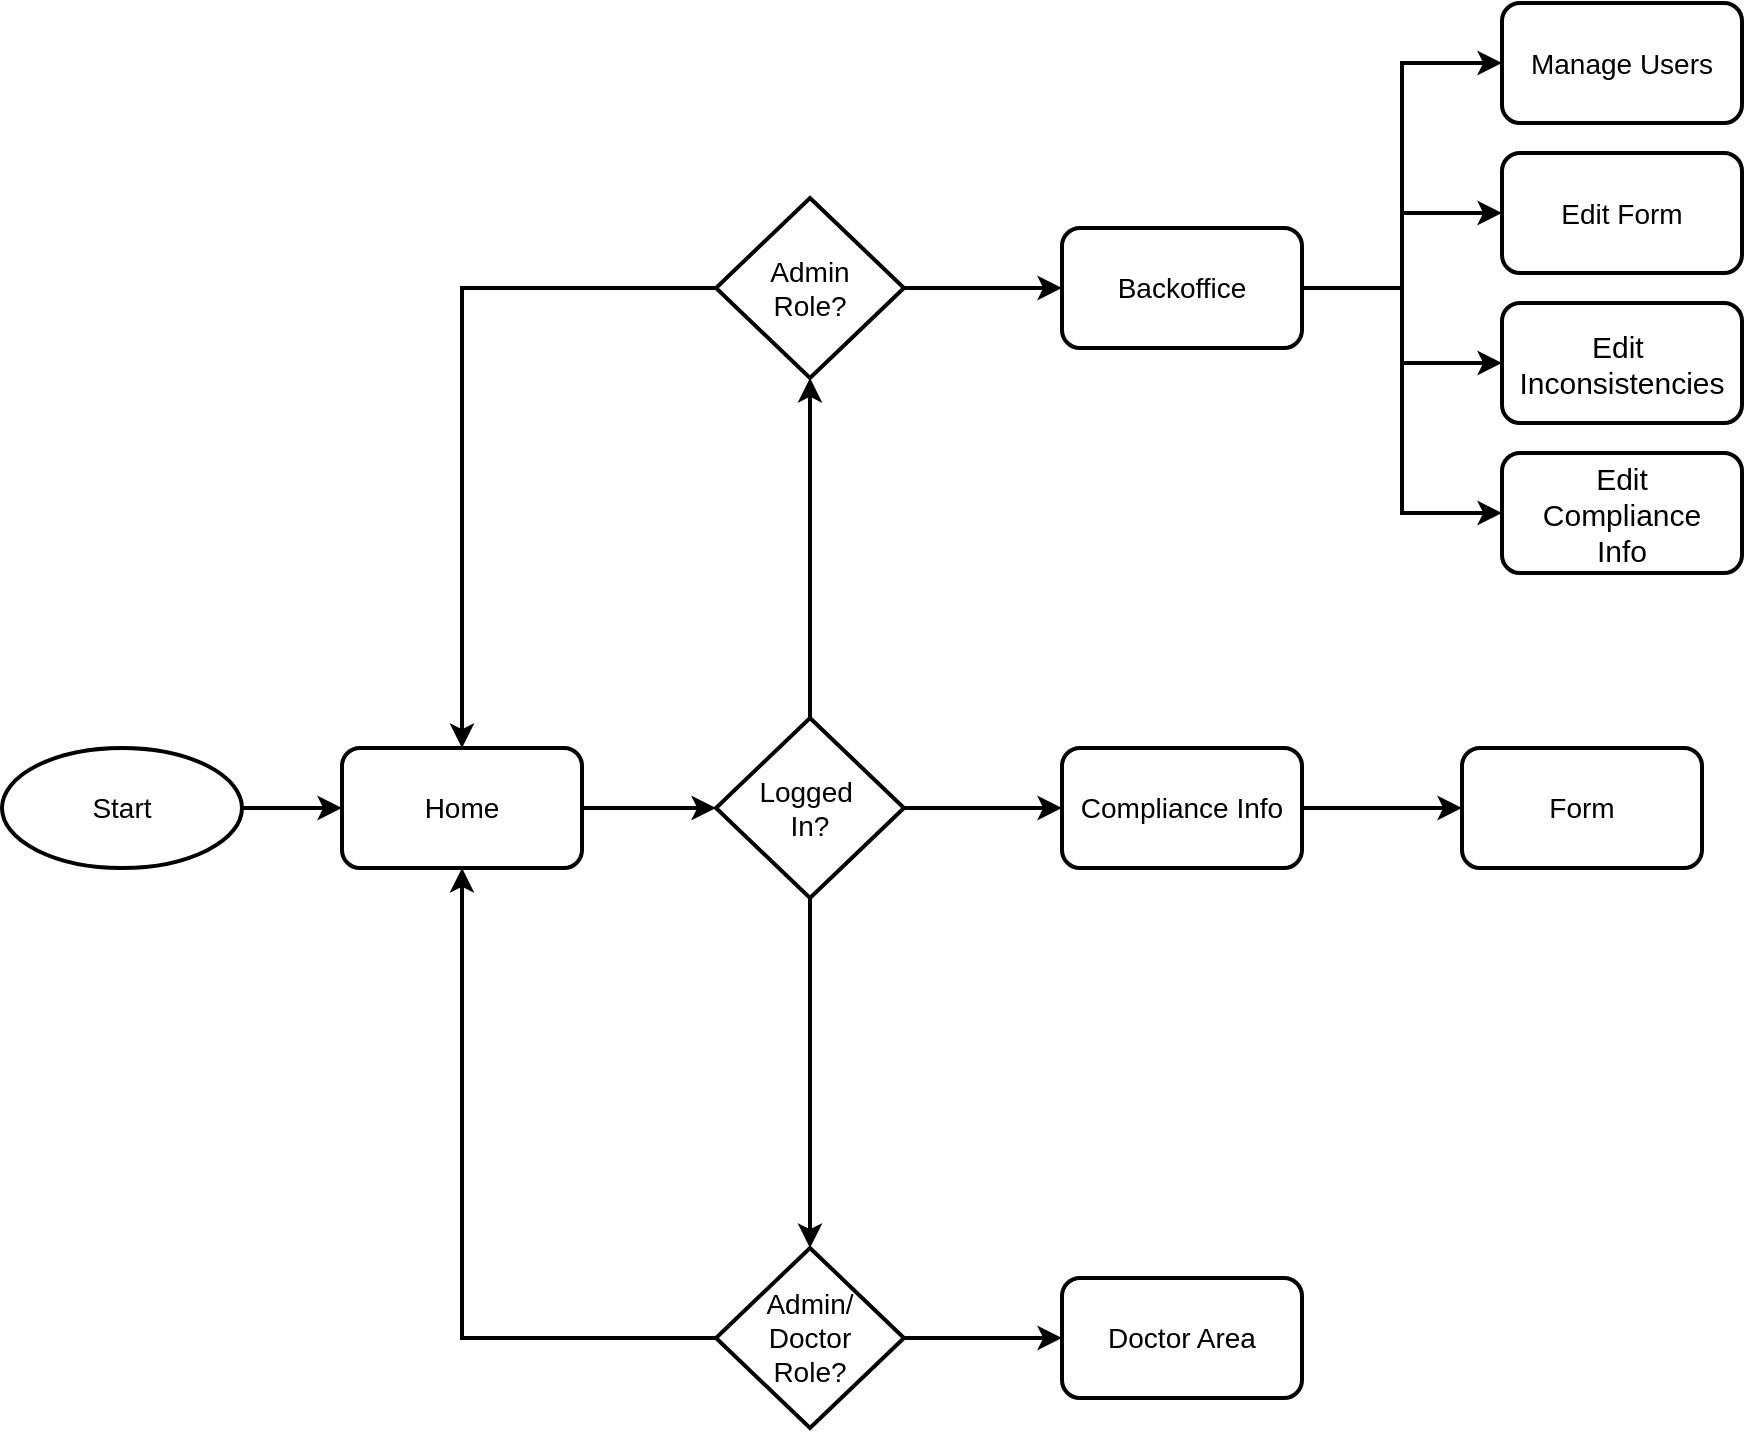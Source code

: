 <mxfile version="24.4.10" type="device">
  <diagram name="Page-1" id="3A66METMth8Vbupnnl0n">
    <mxGraphModel dx="1500" dy="1976" grid="1" gridSize="10" guides="1" tooltips="1" connect="1" arrows="1" fold="1" page="1" pageScale="1" pageWidth="827" pageHeight="1169" math="0" shadow="0">
      <root>
        <mxCell id="0" />
        <mxCell id="1" parent="0" />
        <mxCell id="6TZLIThA7y1S9sZSWOoX-13" style="edgeStyle=orthogonalEdgeStyle;rounded=0;orthogonalLoop=1;jettySize=auto;html=1;exitX=1;exitY=0.5;exitDx=0;exitDy=0;entryX=0;entryY=0.5;entryDx=0;entryDy=0;strokeWidth=2;" edge="1" parent="1" source="6TZLIThA7y1S9sZSWOoX-1" target="6TZLIThA7y1S9sZSWOoX-2">
          <mxGeometry relative="1" as="geometry" />
        </mxCell>
        <mxCell id="6TZLIThA7y1S9sZSWOoX-1" value="&lt;font style=&quot;font-size: 14px;&quot;&gt;Start&lt;/font&gt;" style="ellipse;whiteSpace=wrap;html=1;strokeWidth=2;" vertex="1" parent="1">
          <mxGeometry x="10" y="310" width="120" height="60" as="geometry" />
        </mxCell>
        <mxCell id="6TZLIThA7y1S9sZSWOoX-4" style="edgeStyle=orthogonalEdgeStyle;rounded=0;orthogonalLoop=1;jettySize=auto;html=1;exitX=1;exitY=0.5;exitDx=0;exitDy=0;entryX=0;entryY=0.5;entryDx=0;entryDy=0;strokeWidth=2;" edge="1" parent="1" source="6TZLIThA7y1S9sZSWOoX-2" target="6TZLIThA7y1S9sZSWOoX-3">
          <mxGeometry relative="1" as="geometry" />
        </mxCell>
        <mxCell id="6TZLIThA7y1S9sZSWOoX-2" value="&lt;font style=&quot;font-size: 14px;&quot;&gt;Home&lt;/font&gt;" style="rounded=1;whiteSpace=wrap;html=1;strokeWidth=2;" vertex="1" parent="1">
          <mxGeometry x="180" y="310" width="120" height="60" as="geometry" />
        </mxCell>
        <mxCell id="6TZLIThA7y1S9sZSWOoX-7" style="edgeStyle=orthogonalEdgeStyle;rounded=0;orthogonalLoop=1;jettySize=auto;html=1;exitX=1;exitY=0.5;exitDx=0;exitDy=0;entryX=0;entryY=0.5;entryDx=0;entryDy=0;strokeWidth=2;" edge="1" parent="1" source="6TZLIThA7y1S9sZSWOoX-3" target="6TZLIThA7y1S9sZSWOoX-6">
          <mxGeometry relative="1" as="geometry" />
        </mxCell>
        <mxCell id="6TZLIThA7y1S9sZSWOoX-14" style="edgeStyle=orthogonalEdgeStyle;rounded=0;orthogonalLoop=1;jettySize=auto;html=1;exitX=0.5;exitY=0;exitDx=0;exitDy=0;entryX=0.5;entryY=1;entryDx=0;entryDy=0;strokeWidth=2;" edge="1" parent="1" source="6TZLIThA7y1S9sZSWOoX-3" target="6TZLIThA7y1S9sZSWOoX-10">
          <mxGeometry relative="1" as="geometry" />
        </mxCell>
        <mxCell id="6TZLIThA7y1S9sZSWOoX-18" style="edgeStyle=orthogonalEdgeStyle;rounded=0;orthogonalLoop=1;jettySize=auto;html=1;exitX=0.5;exitY=1;exitDx=0;exitDy=0;entryX=0.5;entryY=0;entryDx=0;entryDy=0;strokeWidth=2;" edge="1" parent="1" source="6TZLIThA7y1S9sZSWOoX-3" target="6TZLIThA7y1S9sZSWOoX-16">
          <mxGeometry relative="1" as="geometry" />
        </mxCell>
        <mxCell id="6TZLIThA7y1S9sZSWOoX-3" value="&lt;font style=&quot;font-size: 14px;&quot;&gt;Logged&amp;nbsp;&lt;/font&gt;&lt;div style=&quot;font-size: 14px;&quot;&gt;&lt;font style=&quot;font-size: 14px;&quot;&gt;In?&lt;/font&gt;&lt;/div&gt;" style="rhombus;whiteSpace=wrap;html=1;strokeWidth=2;" vertex="1" parent="1">
          <mxGeometry x="367" y="295" width="94" height="90" as="geometry" />
        </mxCell>
        <mxCell id="6TZLIThA7y1S9sZSWOoX-31" style="edgeStyle=orthogonalEdgeStyle;rounded=0;orthogonalLoop=1;jettySize=auto;html=1;exitX=1;exitY=0.5;exitDx=0;exitDy=0;entryX=0;entryY=0.5;entryDx=0;entryDy=0;strokeWidth=2;" edge="1" parent="1" source="6TZLIThA7y1S9sZSWOoX-6" target="6TZLIThA7y1S9sZSWOoX-30">
          <mxGeometry relative="1" as="geometry" />
        </mxCell>
        <mxCell id="6TZLIThA7y1S9sZSWOoX-6" value="&lt;font style=&quot;font-size: 14px;&quot;&gt;Compliance Info&lt;/font&gt;" style="rounded=1;whiteSpace=wrap;html=1;strokeWidth=2;" vertex="1" parent="1">
          <mxGeometry x="540" y="310" width="120" height="60" as="geometry" />
        </mxCell>
        <mxCell id="6TZLIThA7y1S9sZSWOoX-22" style="edgeStyle=orthogonalEdgeStyle;rounded=0;orthogonalLoop=1;jettySize=auto;html=1;exitX=1;exitY=0.5;exitDx=0;exitDy=0;entryX=0;entryY=0.5;entryDx=0;entryDy=0;strokeWidth=2;" edge="1" parent="1" source="6TZLIThA7y1S9sZSWOoX-8" target="6TZLIThA7y1S9sZSWOoX-21">
          <mxGeometry relative="1" as="geometry" />
        </mxCell>
        <mxCell id="6TZLIThA7y1S9sZSWOoX-8" value="&lt;font style=&quot;font-size: 14px;&quot;&gt;Backoffice&lt;/font&gt;" style="rounded=1;whiteSpace=wrap;html=1;strokeWidth=2;" vertex="1" parent="1">
          <mxGeometry x="540" y="50" width="120" height="60" as="geometry" />
        </mxCell>
        <mxCell id="6TZLIThA7y1S9sZSWOoX-9" value="&lt;font style=&quot;font-size: 14px;&quot;&gt;Doctor Area&lt;/font&gt;" style="rounded=1;whiteSpace=wrap;html=1;strokeWidth=2;" vertex="1" parent="1">
          <mxGeometry x="540" y="575" width="120" height="60" as="geometry" />
        </mxCell>
        <mxCell id="6TZLIThA7y1S9sZSWOoX-11" style="edgeStyle=orthogonalEdgeStyle;rounded=0;orthogonalLoop=1;jettySize=auto;html=1;exitX=1;exitY=0.5;exitDx=0;exitDy=0;entryX=0;entryY=0.5;entryDx=0;entryDy=0;strokeWidth=2;" edge="1" parent="1" source="6TZLIThA7y1S9sZSWOoX-10" target="6TZLIThA7y1S9sZSWOoX-8">
          <mxGeometry relative="1" as="geometry" />
        </mxCell>
        <mxCell id="6TZLIThA7y1S9sZSWOoX-15" style="edgeStyle=orthogonalEdgeStyle;rounded=0;orthogonalLoop=1;jettySize=auto;html=1;exitX=0;exitY=0.5;exitDx=0;exitDy=0;entryX=0.5;entryY=0;entryDx=0;entryDy=0;strokeWidth=2;" edge="1" parent="1" source="6TZLIThA7y1S9sZSWOoX-10" target="6TZLIThA7y1S9sZSWOoX-2">
          <mxGeometry relative="1" as="geometry">
            <mxPoint x="240" y="80" as="targetPoint" />
          </mxGeometry>
        </mxCell>
        <mxCell id="6TZLIThA7y1S9sZSWOoX-10" value="&lt;font style=&quot;font-size: 14px;&quot;&gt;Admin&lt;/font&gt;&lt;div style=&quot;font-size: 14px;&quot;&gt;&lt;font style=&quot;font-size: 14px;&quot;&gt;Role?&lt;/font&gt;&lt;/div&gt;" style="rhombus;whiteSpace=wrap;html=1;strokeWidth=2;" vertex="1" parent="1">
          <mxGeometry x="367" y="35" width="94" height="90" as="geometry" />
        </mxCell>
        <mxCell id="6TZLIThA7y1S9sZSWOoX-17" style="edgeStyle=orthogonalEdgeStyle;rounded=0;orthogonalLoop=1;jettySize=auto;html=1;exitX=1;exitY=0.5;exitDx=0;exitDy=0;entryX=0;entryY=0.5;entryDx=0;entryDy=0;strokeWidth=2;" edge="1" parent="1" source="6TZLIThA7y1S9sZSWOoX-16" target="6TZLIThA7y1S9sZSWOoX-9">
          <mxGeometry relative="1" as="geometry" />
        </mxCell>
        <mxCell id="6TZLIThA7y1S9sZSWOoX-20" style="edgeStyle=orthogonalEdgeStyle;rounded=0;orthogonalLoop=1;jettySize=auto;html=1;exitX=0;exitY=0.5;exitDx=0;exitDy=0;entryX=0.5;entryY=1;entryDx=0;entryDy=0;strokeWidth=2;" edge="1" parent="1" source="6TZLIThA7y1S9sZSWOoX-16" target="6TZLIThA7y1S9sZSWOoX-2">
          <mxGeometry relative="1" as="geometry">
            <mxPoint x="240" y="340" as="targetPoint" />
          </mxGeometry>
        </mxCell>
        <mxCell id="6TZLIThA7y1S9sZSWOoX-16" value="&lt;font style=&quot;font-size: 14px;&quot;&gt;Admin/&lt;/font&gt;&lt;div style=&quot;font-size: 14px;&quot;&gt;&lt;font style=&quot;font-size: 14px;&quot;&gt;Doctor&lt;br&gt;&lt;/font&gt;&lt;div style=&quot;&quot;&gt;&lt;font style=&quot;font-size: 14px;&quot;&gt;Role?&lt;/font&gt;&lt;/div&gt;&lt;/div&gt;" style="rhombus;whiteSpace=wrap;html=1;strokeWidth=2;" vertex="1" parent="1">
          <mxGeometry x="367" y="560" width="94" height="90" as="geometry" />
        </mxCell>
        <mxCell id="6TZLIThA7y1S9sZSWOoX-21" value="&lt;font style=&quot;font-size: 14px;&quot;&gt;Edit Form&lt;/font&gt;" style="rounded=1;whiteSpace=wrap;html=1;strokeWidth=2;" vertex="1" parent="1">
          <mxGeometry x="760" y="12.5" width="120" height="60" as="geometry" />
        </mxCell>
        <mxCell id="6TZLIThA7y1S9sZSWOoX-23" value="&lt;font style=&quot;font-size: 15px;&quot;&gt;Edit&amp;nbsp;&lt;/font&gt;&lt;div style=&quot;font-size: 15px;&quot;&gt;&lt;font style=&quot;font-size: 15px;&quot;&gt;Inconsistencies&lt;/font&gt;&lt;/div&gt;" style="rounded=1;whiteSpace=wrap;html=1;strokeWidth=2;" vertex="1" parent="1">
          <mxGeometry x="760" y="87.5" width="120" height="60" as="geometry" />
        </mxCell>
        <mxCell id="6TZLIThA7y1S9sZSWOoX-24" value="&lt;font style=&quot;font-size: 14px;&quot;&gt;Manage Users&lt;/font&gt;" style="rounded=1;whiteSpace=wrap;html=1;strokeWidth=2;" vertex="1" parent="1">
          <mxGeometry x="760" y="-62.5" width="120" height="60" as="geometry" />
        </mxCell>
        <mxCell id="6TZLIThA7y1S9sZSWOoX-28" value="" style="endArrow=classic;startArrow=classic;html=1;rounded=0;edgeStyle=orthogonalEdgeStyle;entryX=0;entryY=0.5;entryDx=0;entryDy=0;exitX=0;exitY=0.5;exitDx=0;exitDy=0;strokeWidth=2;" edge="1" parent="1" source="6TZLIThA7y1S9sZSWOoX-23" target="6TZLIThA7y1S9sZSWOoX-24">
          <mxGeometry width="50" height="50" relative="1" as="geometry">
            <mxPoint x="580" y="192.5" as="sourcePoint" />
            <mxPoint x="630" y="142.5" as="targetPoint" />
            <Array as="points">
              <mxPoint x="710" y="117.5" />
              <mxPoint x="710" y="-32.5" />
            </Array>
          </mxGeometry>
        </mxCell>
        <mxCell id="6TZLIThA7y1S9sZSWOoX-30" value="&lt;font style=&quot;font-size: 14px;&quot;&gt;Form&lt;/font&gt;" style="rounded=1;whiteSpace=wrap;html=1;strokeWidth=2;" vertex="1" parent="1">
          <mxGeometry x="740" y="310" width="120" height="60" as="geometry" />
        </mxCell>
        <mxCell id="6TZLIThA7y1S9sZSWOoX-32" value="&lt;span style=&quot;font-size: 15px;&quot;&gt;Edit&lt;/span&gt;&lt;div&gt;&lt;span style=&quot;font-size: 15px;&quot;&gt;Compliance&lt;/span&gt;&lt;/div&gt;&lt;div&gt;&lt;span style=&quot;font-size: 15px;&quot;&gt;Info&lt;/span&gt;&lt;/div&gt;" style="rounded=1;whiteSpace=wrap;html=1;strokeWidth=2;" vertex="1" parent="1">
          <mxGeometry x="760" y="162.5" width="120" height="60" as="geometry" />
        </mxCell>
        <mxCell id="6TZLIThA7y1S9sZSWOoX-33" value="" style="endArrow=classic;html=1;rounded=0;strokeWidth=2;entryX=0;entryY=0.5;entryDx=0;entryDy=0;" edge="1" parent="1" target="6TZLIThA7y1S9sZSWOoX-32">
          <mxGeometry width="50" height="50" relative="1" as="geometry">
            <mxPoint x="710" y="112.5" as="sourcePoint" />
            <mxPoint x="720" y="172.5" as="targetPoint" />
            <Array as="points">
              <mxPoint x="710" y="192.5" />
            </Array>
          </mxGeometry>
        </mxCell>
      </root>
    </mxGraphModel>
  </diagram>
</mxfile>

